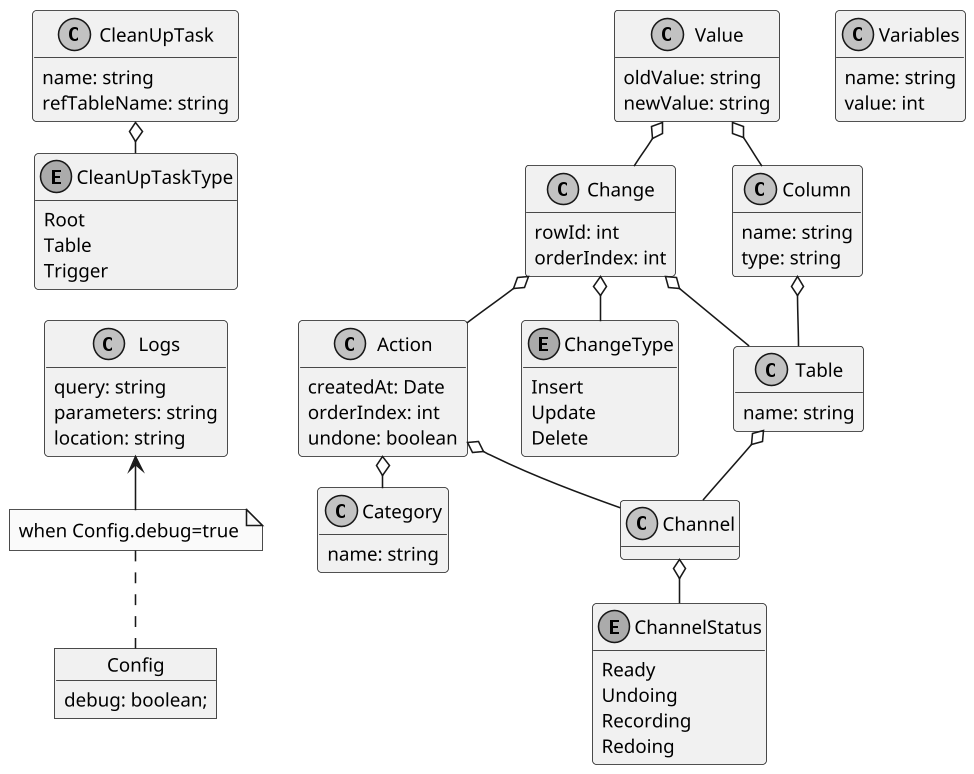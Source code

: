 @startuml Tables
skinparam monochrome true
skinparam ranksep 20
skinparam dpi 150
skinparam packageTitleAlignment left
skinparam usecaseBorderThickness 0.4
skinparam defaultFontSize 12
skinparam rectangleBorderThickness 1
hide methods

class Category {
  name: string
}

class Action {
  createdAt: Date
  orderIndex: int
  undone: boolean
}

class Change {
  rowId: int
  orderIndex: int
}

enum ChangeType {
  Insert
  Update
  Delete
}

class Table {
  name: string
}

class Column {
  name: string
  type: string
}

class Value {
  oldValue: string
  newValue: string
}

class Channel {
}

enum ChannelStatus {
  Ready
  Undoing
  Recording
  Redoing
}

class CleanUpTask {
  name: string
  refTableName: string
}

enum CleanUpTaskType {
  Root
  Table
  Trigger
}

class Logs {
  query: string
  parameters: string
  location: string
}

object Config {
  debug: boolean;
}

class Variables {
  name: string
  value: int
}

note as NoteLogs
when Config.debug=true
end note

Channel o-- ChannelStatus
Action o-- Channel
Action o-- Category
Change o-- Table
Change o-- Action
Change o-- ChangeType
Table o-- Channel
Column o-- Table 
Value o-- Column
Value o-- Change
CleanUpTask o-- CleanUpTaskType
Logs -[hidden]up- CleanUpTaskType
NoteLogs -up-> Logs 
NoteLogs .down. Config 
@enduml